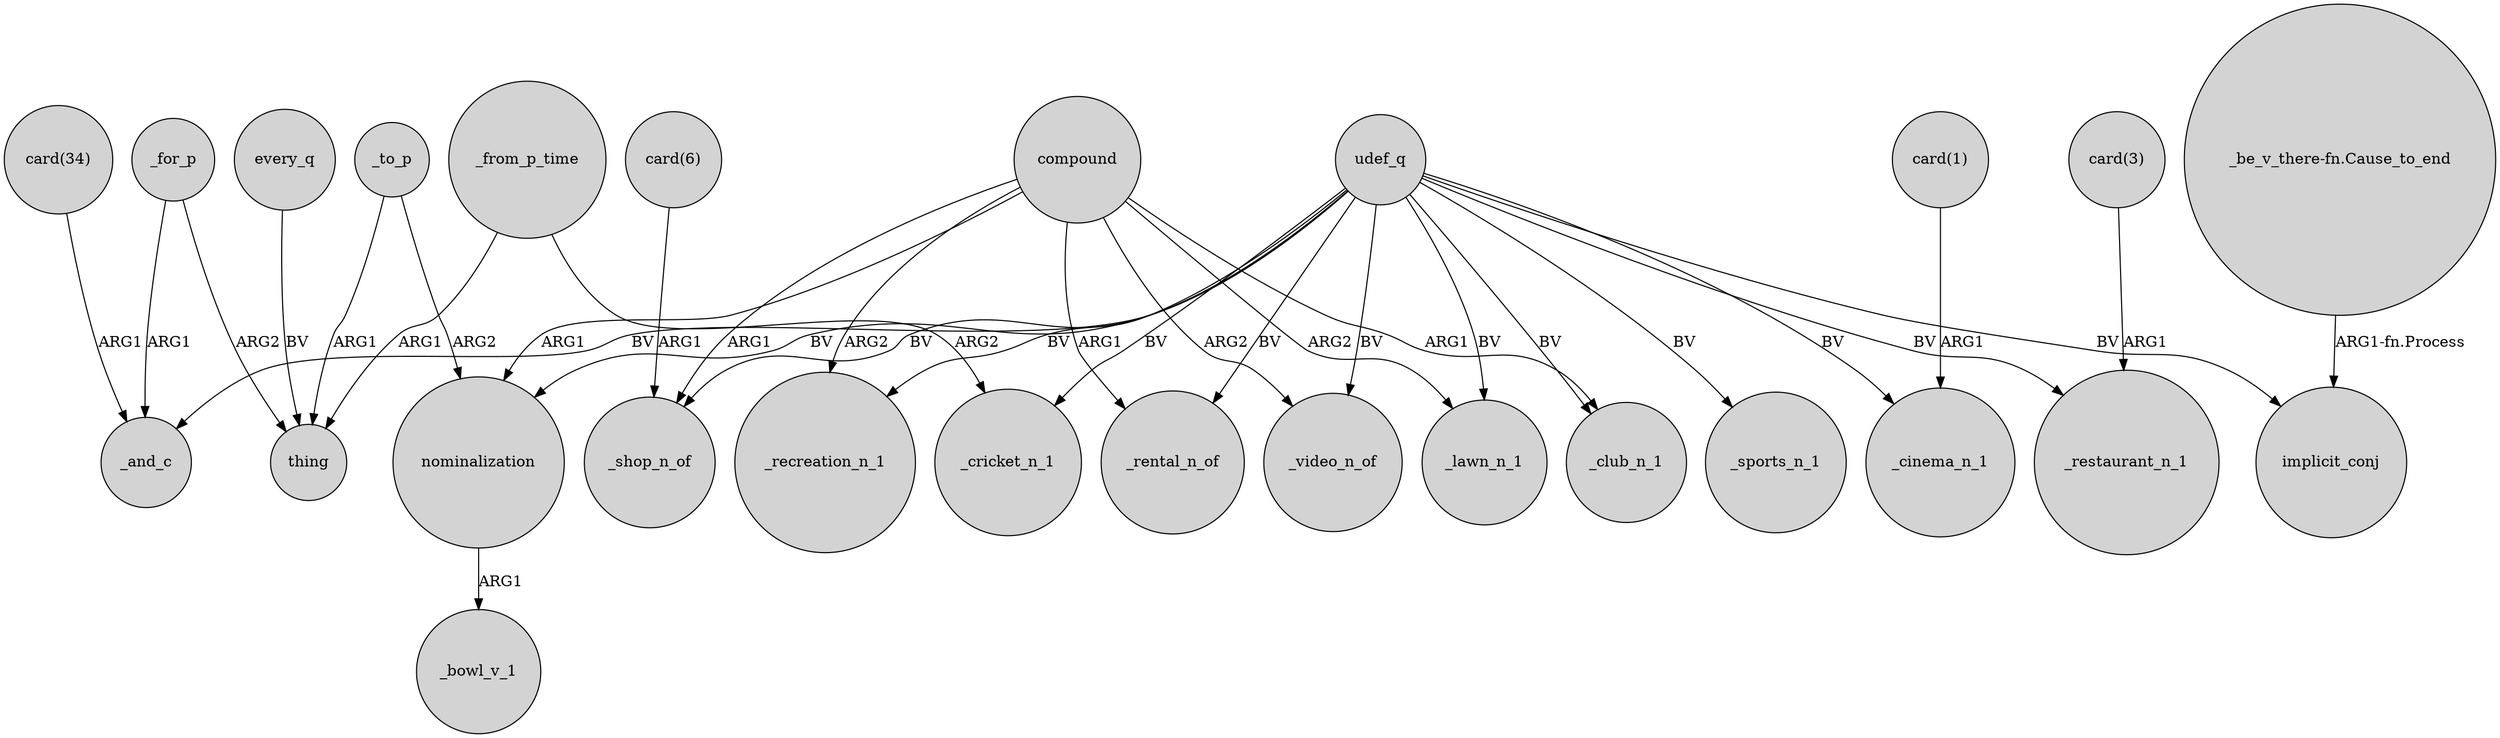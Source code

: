 digraph {
	node [shape=circle style=filled]
	_for_p -> _and_c [label=ARG1]
	_from_p_time -> thing [label=ARG1]
	_to_p -> thing [label=ARG1]
	"card(34)" -> _and_c [label=ARG1]
	compound -> _lawn_n_1 [label=ARG2]
	udef_q -> _shop_n_of [label=BV]
	every_q -> thing [label=BV]
	_for_p -> thing [label=ARG2]
	udef_q -> nominalization [label=BV]
	"card(1)" -> _cinema_n_1 [label=ARG1]
	udef_q -> _club_n_1 [label=BV]
	udef_q -> _and_c [label=BV]
	_to_p -> nominalization [label=ARG2]
	compound -> _club_n_1 [label=ARG1]
	compound -> nominalization [label=ARG1]
	udef_q -> _cricket_n_1 [label=BV]
	udef_q -> _restaurant_n_1 [label=BV]
	compound -> _rental_n_of [label=ARG1]
	udef_q -> _video_n_of [label=BV]
	udef_q -> _cinema_n_1 [label=BV]
	compound -> _video_n_of [label=ARG2]
	nominalization -> _bowl_v_1 [label=ARG1]
	udef_q -> _lawn_n_1 [label=BV]
	compound -> _shop_n_of [label=ARG1]
	"card(6)" -> _shop_n_of [label=ARG1]
	udef_q -> _rental_n_of [label=BV]
	compound -> _recreation_n_1 [label=ARG2]
	udef_q -> _sports_n_1 [label=BV]
	_from_p_time -> _cricket_n_1 [label=ARG2]
	"card(3)" -> _restaurant_n_1 [label=ARG1]
	"_be_v_there-fn.Cause_to_end" -> implicit_conj [label="ARG1-fn.Process"]
	udef_q -> implicit_conj [label=BV]
	udef_q -> _recreation_n_1 [label=BV]
}

